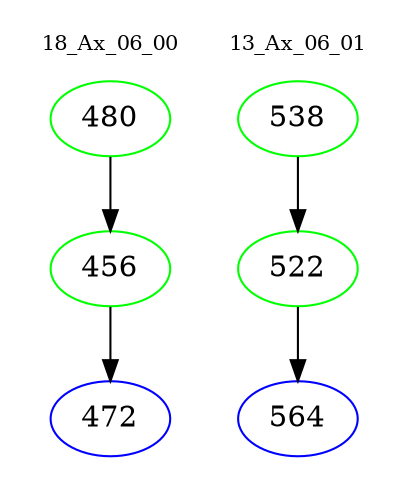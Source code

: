 digraph{
subgraph cluster_0 {
color = white
label = "18_Ax_06_00";
fontsize=10;
T0_480 [label="480", color="green"]
T0_480 -> T0_456 [color="black"]
T0_456 [label="456", color="green"]
T0_456 -> T0_472 [color="black"]
T0_472 [label="472", color="blue"]
}
subgraph cluster_1 {
color = white
label = "13_Ax_06_01";
fontsize=10;
T1_538 [label="538", color="green"]
T1_538 -> T1_522 [color="black"]
T1_522 [label="522", color="green"]
T1_522 -> T1_564 [color="black"]
T1_564 [label="564", color="blue"]
}
}

